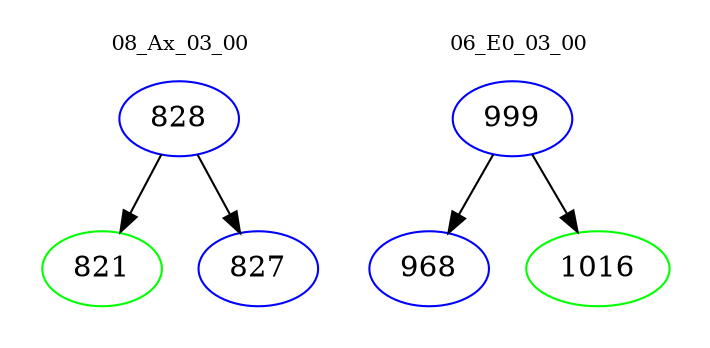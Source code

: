 digraph{
subgraph cluster_0 {
color = white
label = "08_Ax_03_00";
fontsize=10;
T0_828 [label="828", color="blue"]
T0_828 -> T0_821 [color="black"]
T0_821 [label="821", color="green"]
T0_828 -> T0_827 [color="black"]
T0_827 [label="827", color="blue"]
}
subgraph cluster_1 {
color = white
label = "06_E0_03_00";
fontsize=10;
T1_999 [label="999", color="blue"]
T1_999 -> T1_968 [color="black"]
T1_968 [label="968", color="blue"]
T1_999 -> T1_1016 [color="black"]
T1_1016 [label="1016", color="green"]
}
}
